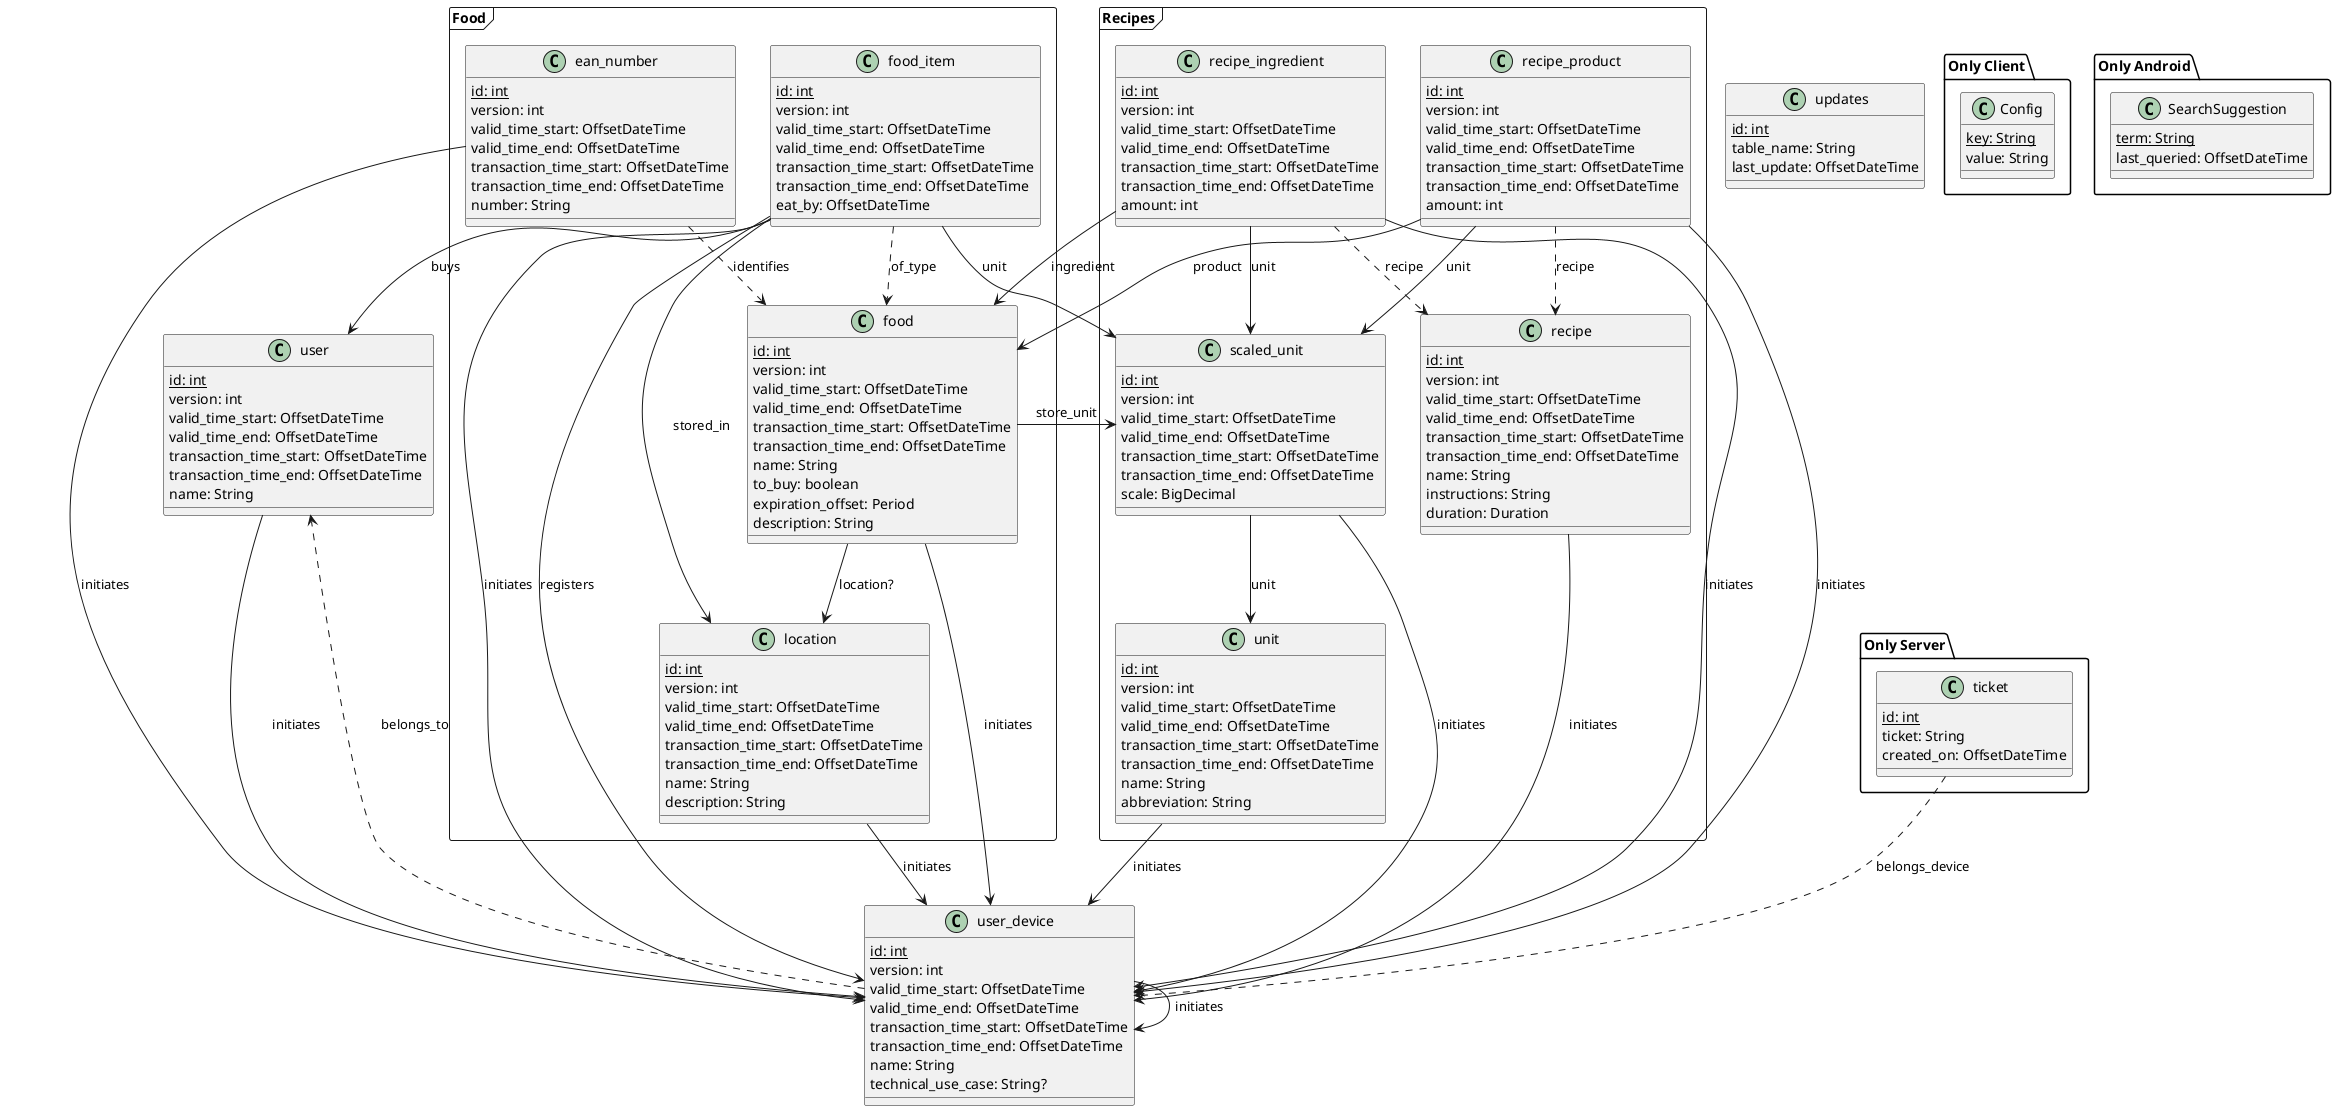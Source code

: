 ' stocks is client-server program to manage a household's food stock
' Copyright (C) 2019  The stocks developers
'
' This file is part of the stocks program suite.
'
' stocks is free software: you can redistribute it and/or modify
' it under the terms of the GNU General Public License as published by
' the Free Software Foundation, either version 3 of the License, or
' (at your option) any later version.
'
' stocks is distributed in the hope that it will be useful,
' but WITHOUT ANY WARRANTY; without even the implied warranty of
' MERCHANTABILITY or FITNESS FOR A PARTICULAR PURPOSE.  See the
' GNU General Public License for more details.
'
' You should have received a copy of the GNU General Public License
' along with this program.  If not, see <https://www.gnu.org/licenses/>.

@startuml

class user {
    {static} id: int
    version: int
    valid_time_start: OffsetDateTime
    valid_time_end: OffsetDateTime
    transaction_time_start: OffsetDateTime
    transaction_time_end: OffsetDateTime
    name: String
}

class user_device {
    {static} id: int
    version: int
    valid_time_start: OffsetDateTime
    valid_time_end: OffsetDateTime
    transaction_time_start: OffsetDateTime
    transaction_time_end: OffsetDateTime
    name: String
    technical_use_case: String?
}

package Food <<Frame>> {

    class location {
        {static} id: int
        version: int
        valid_time_start: OffsetDateTime
        valid_time_end: OffsetDateTime
        transaction_time_start: OffsetDateTime
        transaction_time_end: OffsetDateTime
        name: String
        description: String
    }

    class food {
        {static} id: int
        version: int
        valid_time_start: OffsetDateTime
        valid_time_end: OffsetDateTime
        transaction_time_start: OffsetDateTime
        transaction_time_end: OffsetDateTime
        name: String
        to_buy: boolean
        expiration_offset: Period
        description: String
    }

    class food_item {
        {static} id: int
        version: int
        valid_time_start: OffsetDateTime
        valid_time_end: OffsetDateTime
        transaction_time_start: OffsetDateTime
        transaction_time_end: OffsetDateTime
        eat_by: OffsetDateTime
    }

    class ean_number {
        {static} id: int
        version: int
        valid_time_start: OffsetDateTime
        valid_time_end: OffsetDateTime
        transaction_time_start: OffsetDateTime
        transaction_time_end: OffsetDateTime
        number: String
    }
}

package Recipes <<Frame>> {

    class recipe {
        {static} id: int
        version: int
        valid_time_start: OffsetDateTime
        valid_time_end: OffsetDateTime
        transaction_time_start: OffsetDateTime
        transaction_time_end: OffsetDateTime
        name: String
        instructions: String
        duration: Duration
    }

    class recipe_ingredient {
        {static} id: int
        version: int
        valid_time_start: OffsetDateTime
        valid_time_end: OffsetDateTime
        transaction_time_start: OffsetDateTime
        transaction_time_end: OffsetDateTime
        amount: int
    }

    class recipe_product {
        {static} id: int
        version: int
        valid_time_start: OffsetDateTime
        valid_time_end: OffsetDateTime
        transaction_time_start: OffsetDateTime
        transaction_time_end: OffsetDateTime
        amount: int
    }

    class scaled_unit {
        {static} id: int
        version: int
        valid_time_start: OffsetDateTime
        valid_time_end: OffsetDateTime
        transaction_time_start: OffsetDateTime
        transaction_time_end: OffsetDateTime
        scale: BigDecimal
    }

    class unit {
        {static} id: int
        version: int
        valid_time_start: OffsetDateTime
        valid_time_end: OffsetDateTime
        transaction_time_start: OffsetDateTime
        transaction_time_end: OffsetDateTime
        name: String
        abbreviation: String
    }
}

class updates {
    {static} id: int
    table_name: String
    last_update: OffsetDateTime
}

package "Only Server" {
    class ticket {
        {static} id: int
        ticket: String
        created_on: OffsetDateTime
    }
}

package "Only Client" {
    class Config {
        {static} key: String
        value: String
    }
}

package "Only Android" {
    class SearchSuggestion {
        {static} term: String
        last_queried: OffsetDateTime
    }
}

location --> user_device : initiates
food --> user_device : initiates
user --> user_device : initiates
user_device --> user_device : initiates
food_item --> user_device : initiates
ean_number --> user_device : initiates
recipe --> user_device : initiates
recipe_ingredient --> user_device : initiates
recipe_product --> user_device : initiates
unit --> user_device : initiates
scaled_unit --> user_device : initiates

user_device -[dashed]-> user : belongs_to

ean_number -[dashed]-> food : identifies

food --> location : location?
food --> scaled_unit : store_unit

food_item --> location : stored_in
food_item -[dashed]-> food : of_type
food_item --> user : buys
food_item --> user_device : registers
food_item --> scaled_unit : unit

recipe_ingredient -[dashed]-> recipe : recipe
recipe_ingredient --> food : ingredient
recipe_ingredient --> scaled_unit : unit

recipe_product -[dashed]-> recipe : recipe
recipe_product --> food : product
recipe_product --> scaled_unit : unit

scaled_unit --> unit : unit

ticket -[dashed]-> user_device : belongs_device

@enduml

